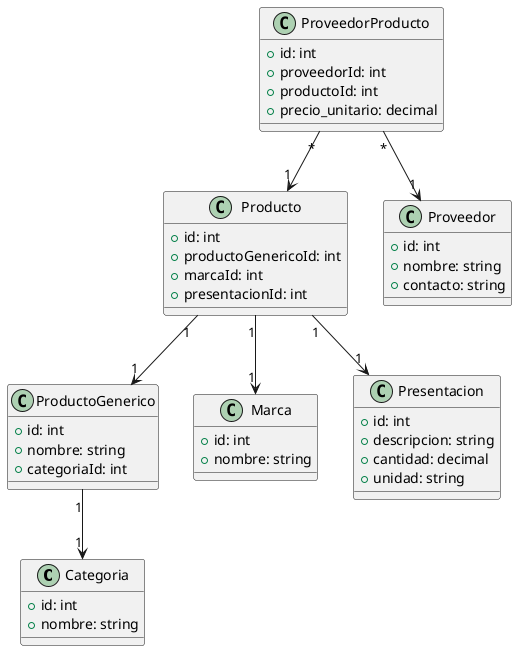 @startuml

class Categoria {
  +id: int
  +nombre: string
}

class ProductoGenerico {
  +id: int
  +nombre: string
  +categoriaId: int
}

class Marca {
  +id: int
  +nombre: string
}

class Presentacion {
  +id: int
  +descripcion: string
  +cantidad: decimal
  +unidad: string
}

class Producto {
  +id: int
  +productoGenericoId: int
  +marcaId: int
  +presentacionId: int
}

class Proveedor {
  +id: int
  +nombre: string
  +contacto: string
}

class ProveedorProducto {
  +id: int
  +proveedorId: int
  +productoId: int
  +precio_unitario: decimal
}

ProductoGenerico "1" --> "1" Categoria
Producto "1" --> "1" ProductoGenerico
Producto "1" --> "1" Marca
Producto "1" --> "1" Presentacion

ProveedorProducto "*" --> "1" Proveedor
ProveedorProducto "*" --> "1" Producto

@enduml
